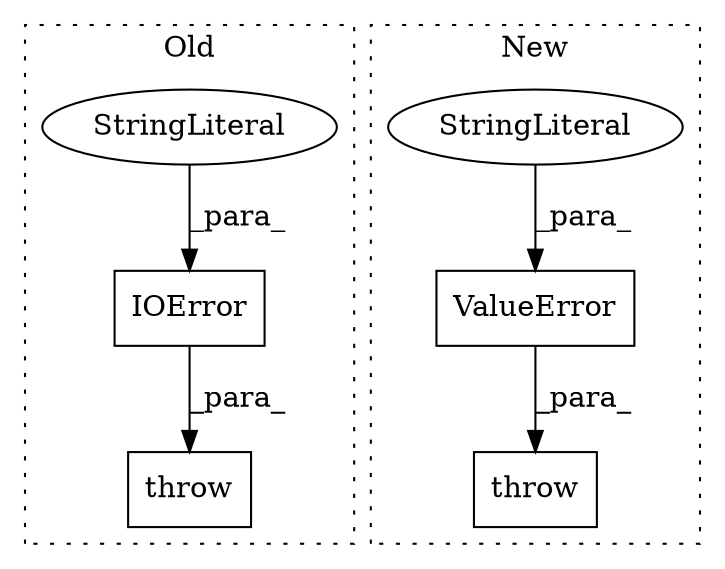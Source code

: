 digraph G {
subgraph cluster0 {
1 [label="IOError" a="32" s="25584,25619" l="8,1" shape="box"];
3 [label="StringLiteral" a="45" s="25592" l="27" shape="ellipse"];
5 [label="throw" a="53" s="25578" l="6" shape="box"];
label = "Old";
style="dotted";
}
subgraph cluster1 {
2 [label="ValueError" a="32" s="28440,28473" l="11,1" shape="box"];
4 [label="throw" a="53" s="28434" l="6" shape="box"];
6 [label="StringLiteral" a="45" s="28451" l="22" shape="ellipse"];
label = "New";
style="dotted";
}
1 -> 5 [label="_para_"];
2 -> 4 [label="_para_"];
3 -> 1 [label="_para_"];
6 -> 2 [label="_para_"];
}